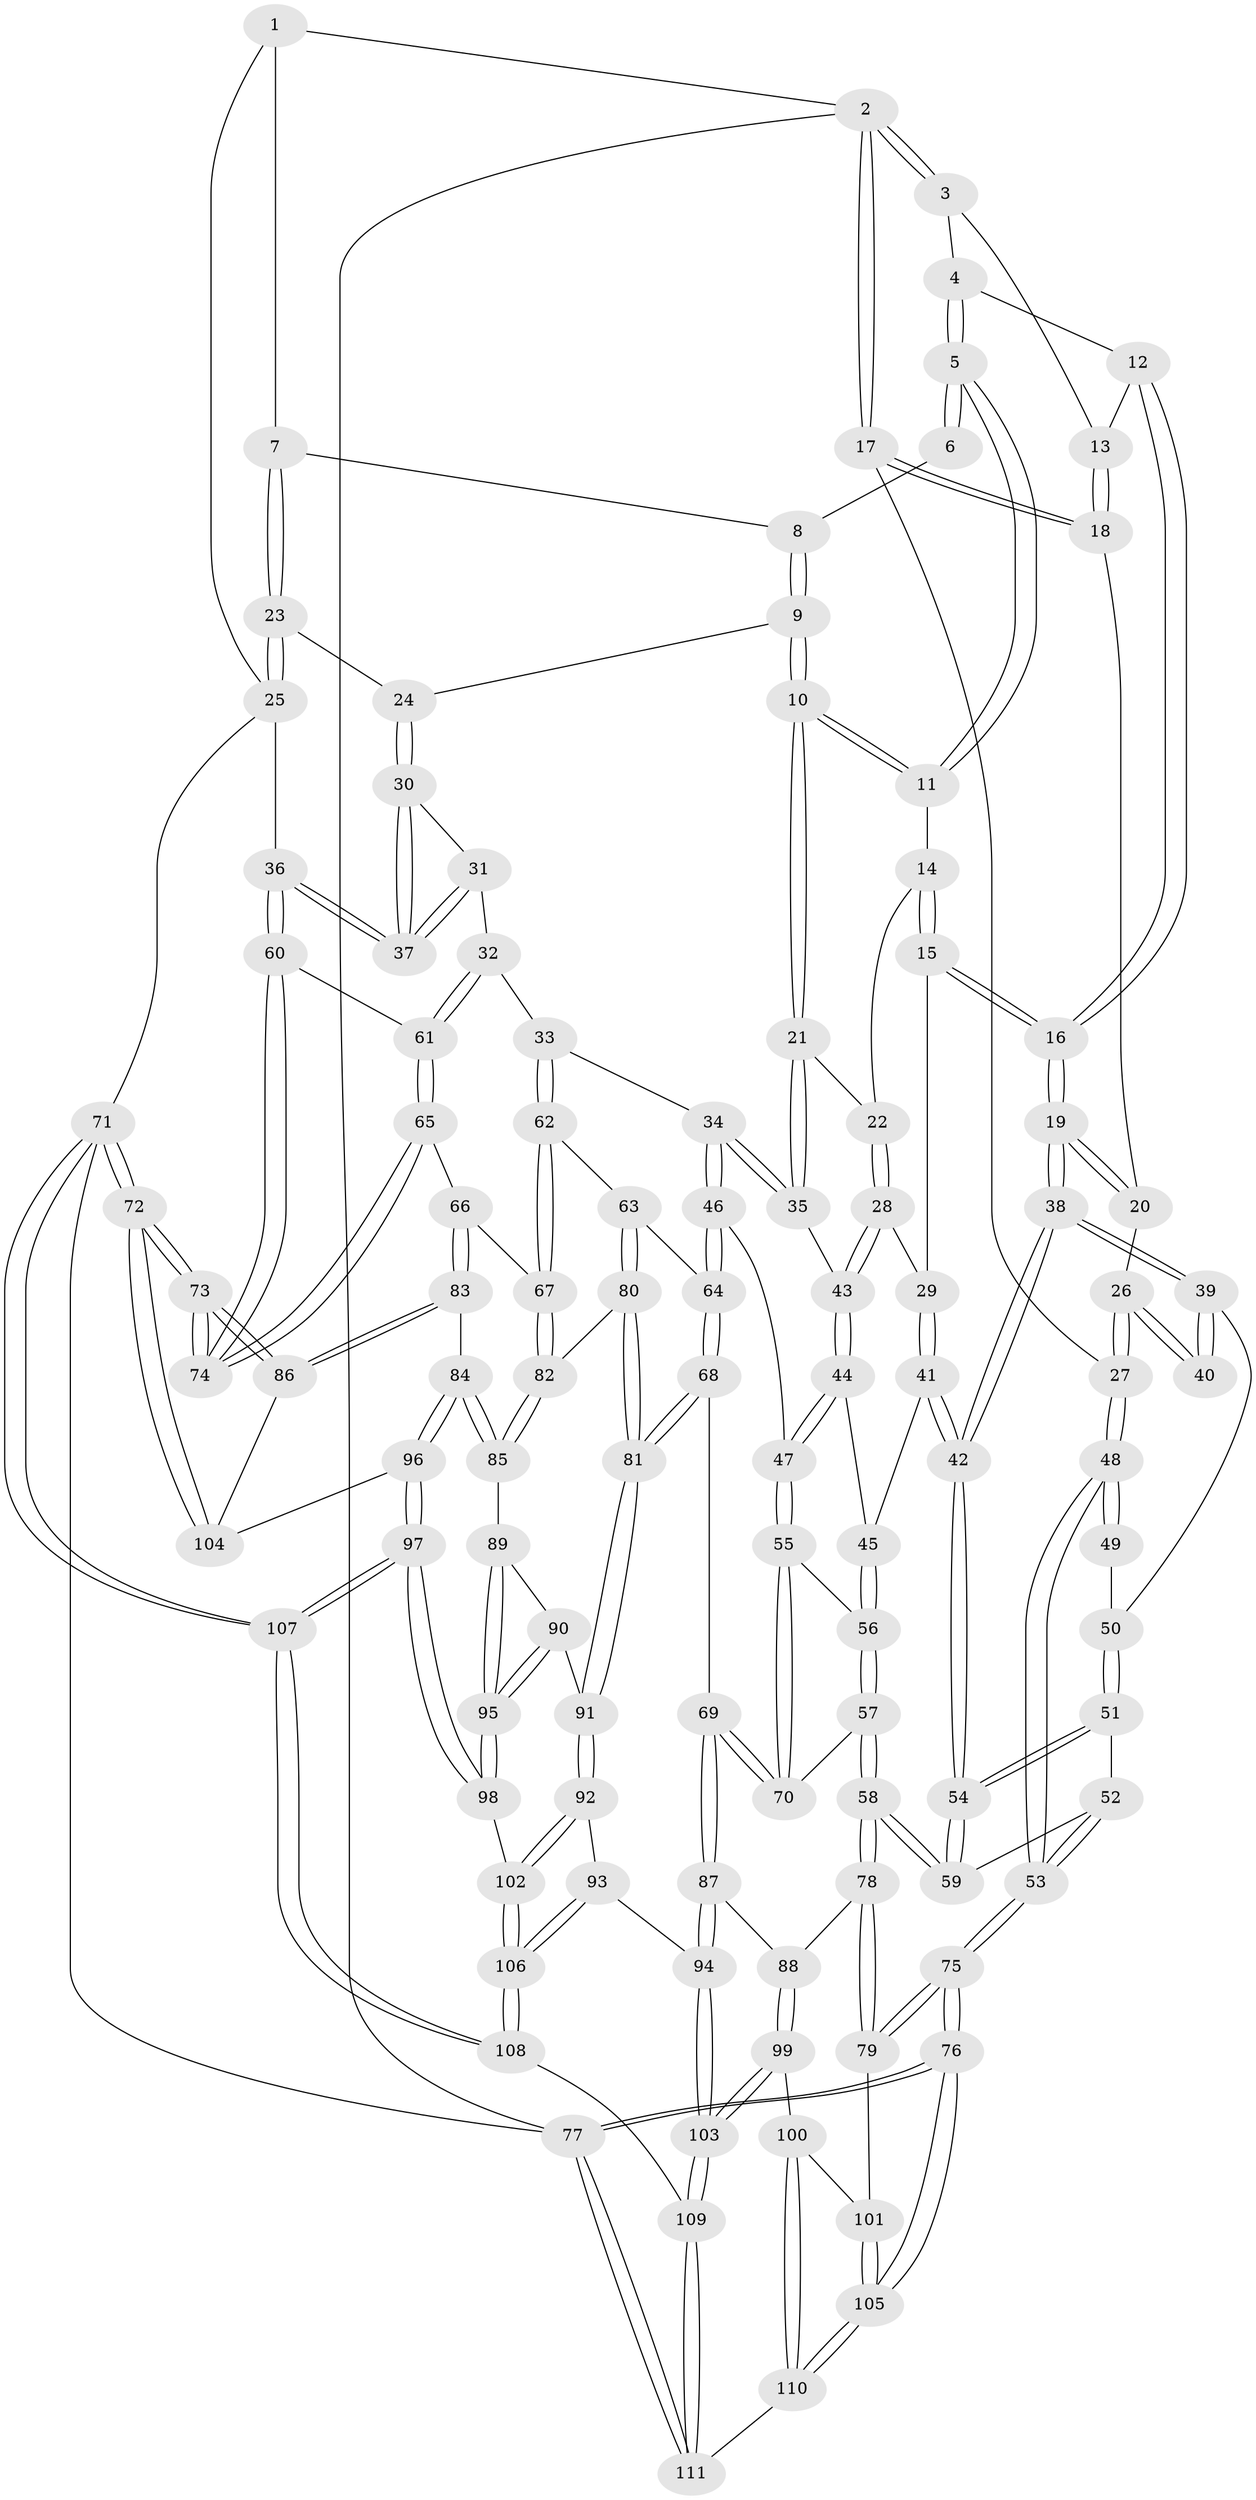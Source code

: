// Generated by graph-tools (version 1.1) at 2025/17/03/09/25 04:17:05]
// undirected, 111 vertices, 274 edges
graph export_dot {
graph [start="1"]
  node [color=gray90,style=filled];
  1 [pos="+0.9021636878233479+0"];
  2 [pos="+0+0"];
  3 [pos="+0.292900035801093+0"];
  4 [pos="+0.3814385886443849+0"];
  5 [pos="+0.5468218703168182+0"];
  6 [pos="+0.6377841763370425+0"];
  7 [pos="+0.9188567621212063+0.06741341034846687"];
  8 [pos="+0.7868699300061649+0.03710037860666402"];
  9 [pos="+0.7677493333554596+0.15749491272466637"];
  10 [pos="+0.711270749545995+0.17860436698461313"];
  11 [pos="+0.5484377754783517+0"];
  12 [pos="+0.314999213560242+0.00028921336369367985"];
  13 [pos="+0.15963331031368883+0.074543069293303"];
  14 [pos="+0.5141050380680431+0.016733055932924474"];
  15 [pos="+0.3532161309030911+0.20521837552140382"];
  16 [pos="+0.2788831390532438+0.19695540843186746"];
  17 [pos="+0+0"];
  18 [pos="+0.15665624153162053+0.07864335087825172"];
  19 [pos="+0.2716804010542239+0.20074366017654863"];
  20 [pos="+0.17348530740577356+0.15506901879711818"];
  21 [pos="+0.6905101839420811+0.22166012296415452"];
  22 [pos="+0.5366715677215798+0.19173640052694702"];
  23 [pos="+0.9449239002189169+0.1317144881885341"];
  24 [pos="+0.9094181987330486+0.16563230441396404"];
  25 [pos="+1+0.14670949300874342"];
  26 [pos="+0.003704445297943625+0.19769812592992062"];
  27 [pos="+0+0.12995804881461423"];
  28 [pos="+0.4839154526206066+0.2515403669823813"];
  29 [pos="+0.4123734859081801+0.2431005258285599"];
  30 [pos="+0.8961891696160648+0.2829307076032678"];
  31 [pos="+0.8351921212077136+0.3869157803338098"];
  32 [pos="+0.831622130184306+0.3905527328454299"];
  33 [pos="+0.77074126686657+0.39637138260444255"];
  34 [pos="+0.7588915575315435+0.3939706681151772"];
  35 [pos="+0.7010168830009716+0.3270416972501715"];
  36 [pos="+1+0.3525622364722699"];
  37 [pos="+1+0.35159451617572024"];
  38 [pos="+0.21640649764331527+0.3736198704989654"];
  39 [pos="+0.15592548056296707+0.3610467601871377"];
  40 [pos="+0.14870603554570302+0.3585434915828392"];
  41 [pos="+0.38359813359388+0.41348687908108317"];
  42 [pos="+0.2602283274733365+0.46217472098283374"];
  43 [pos="+0.5350105929739057+0.34955326258781166"];
  44 [pos="+0.5152429854781537+0.38673887348296193"];
  45 [pos="+0.45484838842470743+0.4192612943338174"];
  46 [pos="+0.6462288559472229+0.5162686385225553"];
  47 [pos="+0.6017254714447322+0.5138683740733552"];
  48 [pos="+0+0.4318579506161279"];
  49 [pos="+0.04140176382526216+0.38616178405892826"];
  50 [pos="+0.07300423236389204+0.4506798760738738"];
  51 [pos="+0.06713606303687919+0.46086457374133155"];
  52 [pos="+0+0.5188605256639975"];
  53 [pos="+0+0.5418825536026841"];
  54 [pos="+0.25277697522801107+0.5168596782679586"];
  55 [pos="+0.5390341423186515+0.5499963572057919"];
  56 [pos="+0.4646246564123253+0.4607441721631925"];
  57 [pos="+0.4072737725029338+0.6331778595947631"];
  58 [pos="+0.27161208584788904+0.6302083004986077"];
  59 [pos="+0.25270395136433+0.5181673902047192"];
  60 [pos="+1+0.4053431421724132"];
  61 [pos="+0.9031800526307373+0.46924577700544046"];
  62 [pos="+0.7870415010429139+0.5175117187342376"];
  63 [pos="+0.7367103156904694+0.6465110621856005"];
  64 [pos="+0.6741479500544332+0.6008107135912661"];
  65 [pos="+0.9460274648722152+0.6184928593356225"];
  66 [pos="+0.8887371226048798+0.6487352533471339"];
  67 [pos="+0.8785797859287624+0.6489368664369065"];
  68 [pos="+0.5352559566123135+0.713588844172152"];
  69 [pos="+0.5264224778623596+0.70923009988556"];
  70 [pos="+0.46503951440044095+0.6450121070497297"];
  71 [pos="+1+1"];
  72 [pos="+1+1"];
  73 [pos="+1+0.9061593123028718"];
  74 [pos="+1+0.6762403388114739"];
  75 [pos="+0+0.6614124161944748"];
  76 [pos="+0+1"];
  77 [pos="+0+1"];
  78 [pos="+0.2592557021041316+0.6500200344015172"];
  79 [pos="+0.08882421007089812+0.7210764882683935"];
  80 [pos="+0.7601654220379929+0.6768902933764264"];
  81 [pos="+0.5511871766403984+0.7327768670301222"];
  82 [pos="+0.7633945668203164+0.6796191961743318"];
  83 [pos="+0.8981489991401718+0.8144551664830437"];
  84 [pos="+0.7973095699281416+0.8133476325994017"];
  85 [pos="+0.7480840565155128+0.7681544868657767"];
  86 [pos="+0.9458928924784658+0.857322462601007"];
  87 [pos="+0.4236827972463204+0.8273978448487836"];
  88 [pos="+0.2852564095199919+0.7282056343146317"];
  89 [pos="+0.7190557154752801+0.7855425552440141"];
  90 [pos="+0.6133907940182202+0.7779937341184948"];
  91 [pos="+0.5699156712927114+0.7679745236141535"];
  92 [pos="+0.5532314802176986+0.8740621374154169"];
  93 [pos="+0.505450596290006+0.8987515313689843"];
  94 [pos="+0.4382576444226258+0.9082876892172331"];
  95 [pos="+0.6820342851134126+0.9121546735788011"];
  96 [pos="+0.7821647322381372+0.9913188644493778"];
  97 [pos="+0.7696011903031348+1"];
  98 [pos="+0.6816196158633179+0.9149863249771842"];
  99 [pos="+0.2826738967899621+0.9010924913894226"];
  100 [pos="+0.16749487689875822+0.9216133705243941"];
  101 [pos="+0.11080633821042306+0.8656968797059271"];
  102 [pos="+0.6025300369074053+0.908895288075675"];
  103 [pos="+0.3659167062349133+0.9827453999457003"];
  104 [pos="+0.8265735050217697+0.9643924928166335"];
  105 [pos="+0+1"];
  106 [pos="+0.5677525440218623+1"];
  107 [pos="+0.7511105035781394+1"];
  108 [pos="+0.5713073245680496+1"];
  109 [pos="+0.3730836124307164+1"];
  110 [pos="+0.1665361791523725+0.9260973771513495"];
  111 [pos="+0.15546925480657187+1"];
  1 -- 2;
  1 -- 7;
  1 -- 25;
  2 -- 3;
  2 -- 3;
  2 -- 17;
  2 -- 17;
  2 -- 77;
  3 -- 4;
  3 -- 13;
  4 -- 5;
  4 -- 5;
  4 -- 12;
  5 -- 6;
  5 -- 6;
  5 -- 11;
  5 -- 11;
  6 -- 8;
  7 -- 8;
  7 -- 23;
  7 -- 23;
  8 -- 9;
  8 -- 9;
  9 -- 10;
  9 -- 10;
  9 -- 24;
  10 -- 11;
  10 -- 11;
  10 -- 21;
  10 -- 21;
  11 -- 14;
  12 -- 13;
  12 -- 16;
  12 -- 16;
  13 -- 18;
  13 -- 18;
  14 -- 15;
  14 -- 15;
  14 -- 22;
  15 -- 16;
  15 -- 16;
  15 -- 29;
  16 -- 19;
  16 -- 19;
  17 -- 18;
  17 -- 18;
  17 -- 27;
  18 -- 20;
  19 -- 20;
  19 -- 20;
  19 -- 38;
  19 -- 38;
  20 -- 26;
  21 -- 22;
  21 -- 35;
  21 -- 35;
  22 -- 28;
  22 -- 28;
  23 -- 24;
  23 -- 25;
  23 -- 25;
  24 -- 30;
  24 -- 30;
  25 -- 36;
  25 -- 71;
  26 -- 27;
  26 -- 27;
  26 -- 40;
  26 -- 40;
  27 -- 48;
  27 -- 48;
  28 -- 29;
  28 -- 43;
  28 -- 43;
  29 -- 41;
  29 -- 41;
  30 -- 31;
  30 -- 37;
  30 -- 37;
  31 -- 32;
  31 -- 37;
  31 -- 37;
  32 -- 33;
  32 -- 61;
  32 -- 61;
  33 -- 34;
  33 -- 62;
  33 -- 62;
  34 -- 35;
  34 -- 35;
  34 -- 46;
  34 -- 46;
  35 -- 43;
  36 -- 37;
  36 -- 37;
  36 -- 60;
  36 -- 60;
  38 -- 39;
  38 -- 39;
  38 -- 42;
  38 -- 42;
  39 -- 40;
  39 -- 40;
  39 -- 50;
  41 -- 42;
  41 -- 42;
  41 -- 45;
  42 -- 54;
  42 -- 54;
  43 -- 44;
  43 -- 44;
  44 -- 45;
  44 -- 47;
  44 -- 47;
  45 -- 56;
  45 -- 56;
  46 -- 47;
  46 -- 64;
  46 -- 64;
  47 -- 55;
  47 -- 55;
  48 -- 49;
  48 -- 49;
  48 -- 53;
  48 -- 53;
  49 -- 50;
  50 -- 51;
  50 -- 51;
  51 -- 52;
  51 -- 54;
  51 -- 54;
  52 -- 53;
  52 -- 53;
  52 -- 59;
  53 -- 75;
  53 -- 75;
  54 -- 59;
  54 -- 59;
  55 -- 56;
  55 -- 70;
  55 -- 70;
  56 -- 57;
  56 -- 57;
  57 -- 58;
  57 -- 58;
  57 -- 70;
  58 -- 59;
  58 -- 59;
  58 -- 78;
  58 -- 78;
  60 -- 61;
  60 -- 74;
  60 -- 74;
  61 -- 65;
  61 -- 65;
  62 -- 63;
  62 -- 67;
  62 -- 67;
  63 -- 64;
  63 -- 80;
  63 -- 80;
  64 -- 68;
  64 -- 68;
  65 -- 66;
  65 -- 74;
  65 -- 74;
  66 -- 67;
  66 -- 83;
  66 -- 83;
  67 -- 82;
  67 -- 82;
  68 -- 69;
  68 -- 81;
  68 -- 81;
  69 -- 70;
  69 -- 70;
  69 -- 87;
  69 -- 87;
  71 -- 72;
  71 -- 72;
  71 -- 107;
  71 -- 107;
  71 -- 77;
  72 -- 73;
  72 -- 73;
  72 -- 104;
  72 -- 104;
  73 -- 74;
  73 -- 74;
  73 -- 86;
  73 -- 86;
  75 -- 76;
  75 -- 76;
  75 -- 79;
  75 -- 79;
  76 -- 77;
  76 -- 77;
  76 -- 105;
  76 -- 105;
  77 -- 111;
  77 -- 111;
  78 -- 79;
  78 -- 79;
  78 -- 88;
  79 -- 101;
  80 -- 81;
  80 -- 81;
  80 -- 82;
  81 -- 91;
  81 -- 91;
  82 -- 85;
  82 -- 85;
  83 -- 84;
  83 -- 86;
  83 -- 86;
  84 -- 85;
  84 -- 85;
  84 -- 96;
  84 -- 96;
  85 -- 89;
  86 -- 104;
  87 -- 88;
  87 -- 94;
  87 -- 94;
  88 -- 99;
  88 -- 99;
  89 -- 90;
  89 -- 95;
  89 -- 95;
  90 -- 91;
  90 -- 95;
  90 -- 95;
  91 -- 92;
  91 -- 92;
  92 -- 93;
  92 -- 102;
  92 -- 102;
  93 -- 94;
  93 -- 106;
  93 -- 106;
  94 -- 103;
  94 -- 103;
  95 -- 98;
  95 -- 98;
  96 -- 97;
  96 -- 97;
  96 -- 104;
  97 -- 98;
  97 -- 98;
  97 -- 107;
  97 -- 107;
  98 -- 102;
  99 -- 100;
  99 -- 103;
  99 -- 103;
  100 -- 101;
  100 -- 110;
  100 -- 110;
  101 -- 105;
  101 -- 105;
  102 -- 106;
  102 -- 106;
  103 -- 109;
  103 -- 109;
  105 -- 110;
  105 -- 110;
  106 -- 108;
  106 -- 108;
  107 -- 108;
  107 -- 108;
  108 -- 109;
  109 -- 111;
  109 -- 111;
  110 -- 111;
}

